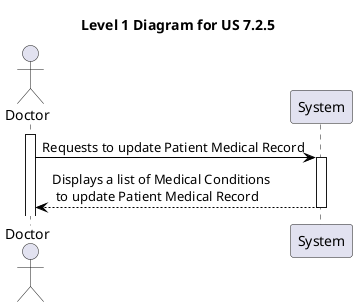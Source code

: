 @startuml level_1

title Level 1 Diagram for US 7.2.5

hide empty members

skinparam class {
    BackgroundColor<<valueObject>> #D6EAF8
    BackgroundColor<<root>> #FDEBD0
    BackgroundColor<<service>> #D1F2EB
    BackgroundColor #FEF9E7
    ArrowColor Black
}

skinparam package {
    BackgroundColor #EBF5FB
}

actor Doctor as D
activate D
D -> System: Requests to update Patient Medical Record
activate System
System --> D: Displays a list of Medical Conditions \n to update Patient Medical Record
deactivate System

@enduml